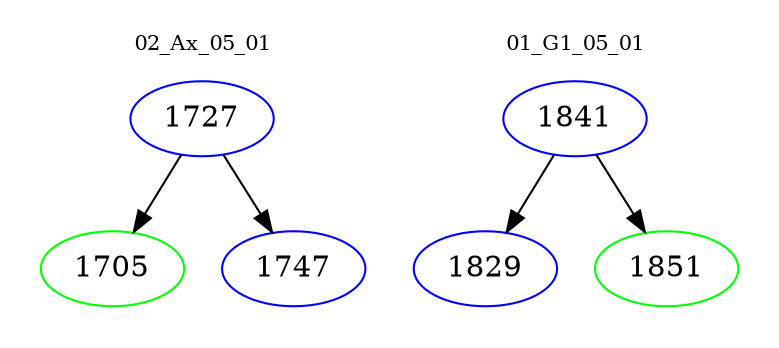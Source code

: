 digraph{
subgraph cluster_0 {
color = white
label = "02_Ax_05_01";
fontsize=10;
T0_1727 [label="1727", color="blue"]
T0_1727 -> T0_1705 [color="black"]
T0_1705 [label="1705", color="green"]
T0_1727 -> T0_1747 [color="black"]
T0_1747 [label="1747", color="blue"]
}
subgraph cluster_1 {
color = white
label = "01_G1_05_01";
fontsize=10;
T1_1841 [label="1841", color="blue"]
T1_1841 -> T1_1829 [color="black"]
T1_1829 [label="1829", color="blue"]
T1_1841 -> T1_1851 [color="black"]
T1_1851 [label="1851", color="green"]
}
}
